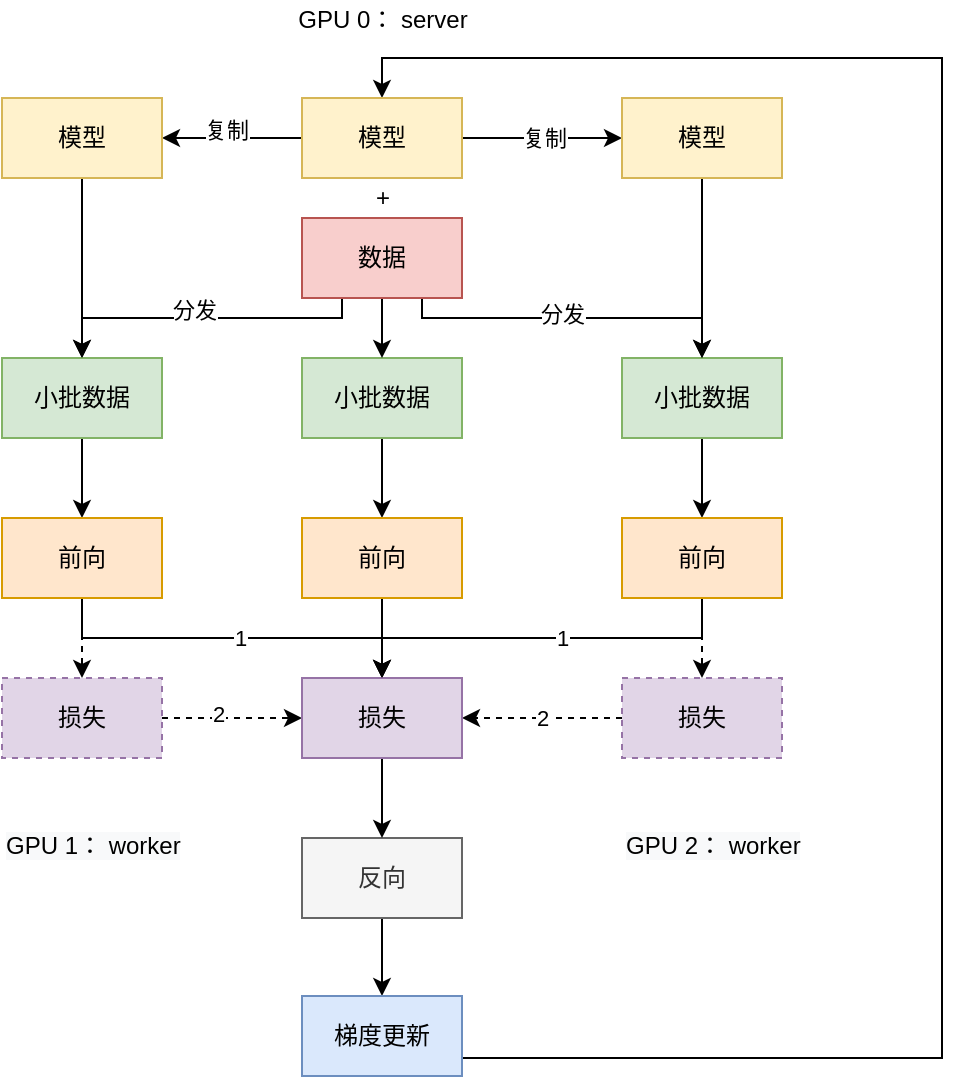 <mxfile version="14.6.1" type="github">
  <diagram id="44xOm_aFbOaxe-al7pJK" name="Page-1">
    <mxGraphModel dx="786" dy="514" grid="1" gridSize="10" guides="1" tooltips="1" connect="1" arrows="1" fold="1" page="1" pageScale="1" pageWidth="827" pageHeight="1169" math="0" shadow="0">
      <root>
        <mxCell id="0" />
        <mxCell id="1" parent="0" />
        <mxCell id="ARpYUTqPWLCl9Obt1leV-26" style="edgeStyle=orthogonalEdgeStyle;rounded=0;orthogonalLoop=1;jettySize=auto;html=1;entryX=0.5;entryY=0;entryDx=0;entryDy=0;" edge="1" parent="1" source="ARpYUTqPWLCl9Obt1leV-3" target="ARpYUTqPWLCl9Obt1leV-25">
          <mxGeometry relative="1" as="geometry" />
        </mxCell>
        <mxCell id="ARpYUTqPWLCl9Obt1leV-3" value="&lt;span&gt;小批数据&lt;/span&gt;" style="rounded=0;whiteSpace=wrap;html=1;fillColor=#d5e8d4;strokeColor=#82b366;" vertex="1" parent="1">
          <mxGeometry x="280" y="181" width="80" height="40" as="geometry" />
        </mxCell>
        <mxCell id="ARpYUTqPWLCl9Obt1leV-27" style="edgeStyle=orthogonalEdgeStyle;rounded=0;orthogonalLoop=1;jettySize=auto;html=1;entryX=0.5;entryY=0;entryDx=0;entryDy=0;" edge="1" parent="1" source="ARpYUTqPWLCl9Obt1leV-4" target="ARpYUTqPWLCl9Obt1leV-12">
          <mxGeometry relative="1" as="geometry" />
        </mxCell>
        <mxCell id="ARpYUTqPWLCl9Obt1leV-4" value="&lt;span&gt;小批数据&lt;/span&gt;" style="rounded=0;whiteSpace=wrap;html=1;fillColor=#d5e8d4;strokeColor=#82b366;" vertex="1" parent="1">
          <mxGeometry x="440" y="181" width="80" height="40" as="geometry" />
        </mxCell>
        <mxCell id="ARpYUTqPWLCl9Obt1leV-22" style="edgeStyle=orthogonalEdgeStyle;rounded=0;orthogonalLoop=1;jettySize=auto;html=1;exitX=0.25;exitY=1;exitDx=0;exitDy=0;entryX=0.5;entryY=0;entryDx=0;entryDy=0;" edge="1" parent="1" source="ARpYUTqPWLCl9Obt1leV-5" target="ARpYUTqPWLCl9Obt1leV-6">
          <mxGeometry relative="1" as="geometry">
            <Array as="points">
              <mxPoint x="300" y="161" />
              <mxPoint x="170" y="161" />
            </Array>
          </mxGeometry>
        </mxCell>
        <mxCell id="ARpYUTqPWLCl9Obt1leV-62" value="分发" style="edgeLabel;html=1;align=center;verticalAlign=middle;resizable=0;points=[];" vertex="1" connectable="0" parent="ARpYUTqPWLCl9Obt1leV-22">
          <mxGeometry x="0.05" y="-4" relative="1" as="geometry">
            <mxPoint as="offset" />
          </mxGeometry>
        </mxCell>
        <mxCell id="ARpYUTqPWLCl9Obt1leV-23" style="edgeStyle=orthogonalEdgeStyle;rounded=0;orthogonalLoop=1;jettySize=auto;html=1;exitX=0.75;exitY=1;exitDx=0;exitDy=0;entryX=0.5;entryY=0;entryDx=0;entryDy=0;" edge="1" parent="1" source="ARpYUTqPWLCl9Obt1leV-5" target="ARpYUTqPWLCl9Obt1leV-4">
          <mxGeometry relative="1" as="geometry">
            <Array as="points">
              <mxPoint x="340" y="161" />
              <mxPoint x="480" y="161" />
            </Array>
          </mxGeometry>
        </mxCell>
        <mxCell id="ARpYUTqPWLCl9Obt1leV-64" value="分发" style="edgeLabel;html=1;align=center;verticalAlign=middle;resizable=0;points=[];" vertex="1" connectable="0" parent="ARpYUTqPWLCl9Obt1leV-23">
          <mxGeometry x="-0.059" y="2" relative="1" as="geometry">
            <mxPoint as="offset" />
          </mxGeometry>
        </mxCell>
        <mxCell id="ARpYUTqPWLCl9Obt1leV-61" style="edgeStyle=orthogonalEdgeStyle;rounded=0;orthogonalLoop=1;jettySize=auto;html=1;entryX=0.5;entryY=0;entryDx=0;entryDy=0;" edge="1" parent="1" source="ARpYUTqPWLCl9Obt1leV-5" target="ARpYUTqPWLCl9Obt1leV-3">
          <mxGeometry relative="1" as="geometry" />
        </mxCell>
        <mxCell id="ARpYUTqPWLCl9Obt1leV-5" value="&lt;span&gt;数据&lt;/span&gt;" style="rounded=0;whiteSpace=wrap;html=1;fillColor=#f8cecc;strokeColor=#b85450;" vertex="1" parent="1">
          <mxGeometry x="280" y="111" width="80" height="40" as="geometry" />
        </mxCell>
        <mxCell id="ARpYUTqPWLCl9Obt1leV-24" style="edgeStyle=orthogonalEdgeStyle;rounded=0;orthogonalLoop=1;jettySize=auto;html=1;exitX=0.5;exitY=1;exitDx=0;exitDy=0;entryX=0.5;entryY=0;entryDx=0;entryDy=0;" edge="1" parent="1" source="ARpYUTqPWLCl9Obt1leV-6" target="ARpYUTqPWLCl9Obt1leV-10">
          <mxGeometry relative="1" as="geometry" />
        </mxCell>
        <mxCell id="ARpYUTqPWLCl9Obt1leV-6" value="小批数据" style="rounded=0;whiteSpace=wrap;html=1;fillColor=#d5e8d4;strokeColor=#82b366;" vertex="1" parent="1">
          <mxGeometry x="130" y="181" width="80" height="40" as="geometry" />
        </mxCell>
        <mxCell id="ARpYUTqPWLCl9Obt1leV-43" value="" style="edgeStyle=orthogonalEdgeStyle;rounded=0;orthogonalLoop=1;jettySize=auto;html=1;dashed=1;" edge="1" parent="1" source="ARpYUTqPWLCl9Obt1leV-9" target="ARpYUTqPWLCl9Obt1leV-16">
          <mxGeometry relative="1" as="geometry" />
        </mxCell>
        <mxCell id="ARpYUTqPWLCl9Obt1leV-44" value="2" style="edgeLabel;html=1;align=center;verticalAlign=middle;resizable=0;points=[];" vertex="1" connectable="0" parent="ARpYUTqPWLCl9Obt1leV-43">
          <mxGeometry x="-0.2" y="2" relative="1" as="geometry">
            <mxPoint as="offset" />
          </mxGeometry>
        </mxCell>
        <mxCell id="ARpYUTqPWLCl9Obt1leV-9" value="损失" style="rounded=0;whiteSpace=wrap;html=1;fillColor=#e1d5e7;strokeColor=#9673a6;dashed=1;" vertex="1" parent="1">
          <mxGeometry x="130" y="341" width="80" height="40" as="geometry" />
        </mxCell>
        <mxCell id="ARpYUTqPWLCl9Obt1leV-31" style="edgeStyle=orthogonalEdgeStyle;rounded=0;orthogonalLoop=1;jettySize=auto;html=1;entryX=0.5;entryY=0;entryDx=0;entryDy=0;" edge="1" parent="1" source="ARpYUTqPWLCl9Obt1leV-10" target="ARpYUTqPWLCl9Obt1leV-16">
          <mxGeometry relative="1" as="geometry">
            <Array as="points">
              <mxPoint x="170" y="321" />
              <mxPoint x="320" y="321" />
            </Array>
          </mxGeometry>
        </mxCell>
        <mxCell id="ARpYUTqPWLCl9Obt1leV-41" value="1" style="edgeLabel;html=1;align=center;verticalAlign=middle;resizable=0;points=[];" vertex="1" connectable="0" parent="ARpYUTqPWLCl9Obt1leV-31">
          <mxGeometry x="0.042" relative="1" as="geometry">
            <mxPoint as="offset" />
          </mxGeometry>
        </mxCell>
        <mxCell id="ARpYUTqPWLCl9Obt1leV-37" style="edgeStyle=orthogonalEdgeStyle;rounded=0;orthogonalLoop=1;jettySize=auto;html=1;exitX=0.5;exitY=1;exitDx=0;exitDy=0;entryX=0.5;entryY=0;entryDx=0;entryDy=0;dashed=1;" edge="1" parent="1" source="ARpYUTqPWLCl9Obt1leV-10" target="ARpYUTqPWLCl9Obt1leV-9">
          <mxGeometry relative="1" as="geometry" />
        </mxCell>
        <mxCell id="ARpYUTqPWLCl9Obt1leV-10" value="前向" style="rounded=0;whiteSpace=wrap;html=1;fillColor=#ffe6cc;strokeColor=#d79b00;" vertex="1" parent="1">
          <mxGeometry x="130" y="261" width="80" height="40" as="geometry" />
        </mxCell>
        <mxCell id="ARpYUTqPWLCl9Obt1leV-38" style="edgeStyle=orthogonalEdgeStyle;rounded=0;orthogonalLoop=1;jettySize=auto;html=1;entryX=1;entryY=0.5;entryDx=0;entryDy=0;dashed=1;" edge="1" parent="1" source="ARpYUTqPWLCl9Obt1leV-11" target="ARpYUTqPWLCl9Obt1leV-16">
          <mxGeometry relative="1" as="geometry" />
        </mxCell>
        <mxCell id="ARpYUTqPWLCl9Obt1leV-42" value="2" style="edgeLabel;html=1;align=center;verticalAlign=middle;resizable=0;points=[];" vertex="1" connectable="0" parent="ARpYUTqPWLCl9Obt1leV-38">
          <mxGeometry x="-0.2" relative="1" as="geometry">
            <mxPoint x="-8" as="offset" />
          </mxGeometry>
        </mxCell>
        <mxCell id="ARpYUTqPWLCl9Obt1leV-11" value="损失" style="rounded=0;whiteSpace=wrap;html=1;fillColor=#e1d5e7;strokeColor=#9673a6;dashed=1;" vertex="1" parent="1">
          <mxGeometry x="440" y="341" width="80" height="40" as="geometry" />
        </mxCell>
        <mxCell id="ARpYUTqPWLCl9Obt1leV-28" style="edgeStyle=orthogonalEdgeStyle;rounded=0;orthogonalLoop=1;jettySize=auto;html=1;exitX=0.5;exitY=1;exitDx=0;exitDy=0;entryX=0.5;entryY=0;entryDx=0;entryDy=0;" edge="1" parent="1" source="ARpYUTqPWLCl9Obt1leV-12" target="ARpYUTqPWLCl9Obt1leV-16">
          <mxGeometry relative="1" as="geometry">
            <Array as="points">
              <mxPoint x="480" y="321" />
              <mxPoint x="320" y="321" />
            </Array>
          </mxGeometry>
        </mxCell>
        <mxCell id="ARpYUTqPWLCl9Obt1leV-40" value="1" style="edgeLabel;html=1;align=center;verticalAlign=middle;resizable=0;points=[];" vertex="1" connectable="0" parent="ARpYUTqPWLCl9Obt1leV-28">
          <mxGeometry x="-0.1" relative="1" as="geometry">
            <mxPoint as="offset" />
          </mxGeometry>
        </mxCell>
        <mxCell id="ARpYUTqPWLCl9Obt1leV-35" style="edgeStyle=orthogonalEdgeStyle;rounded=0;orthogonalLoop=1;jettySize=auto;html=1;entryX=0.5;entryY=0;entryDx=0;entryDy=0;dashed=1;" edge="1" parent="1" source="ARpYUTqPWLCl9Obt1leV-12" target="ARpYUTqPWLCl9Obt1leV-11">
          <mxGeometry relative="1" as="geometry" />
        </mxCell>
        <mxCell id="ARpYUTqPWLCl9Obt1leV-12" value="前向" style="rounded=0;whiteSpace=wrap;html=1;fillColor=#ffe6cc;strokeColor=#d79b00;" vertex="1" parent="1">
          <mxGeometry x="440" y="261" width="80" height="40" as="geometry" />
        </mxCell>
        <mxCell id="ARpYUTqPWLCl9Obt1leV-34" value="" style="edgeStyle=orthogonalEdgeStyle;rounded=0;orthogonalLoop=1;jettySize=auto;html=1;" edge="1" parent="1" source="ARpYUTqPWLCl9Obt1leV-15" target="ARpYUTqPWLCl9Obt1leV-17">
          <mxGeometry relative="1" as="geometry" />
        </mxCell>
        <mxCell id="ARpYUTqPWLCl9Obt1leV-15" value="反向" style="rounded=0;whiteSpace=wrap;html=1;fillColor=#f5f5f5;strokeColor=#666666;fontColor=#333333;" vertex="1" parent="1">
          <mxGeometry x="280" y="421" width="80" height="40" as="geometry" />
        </mxCell>
        <mxCell id="ARpYUTqPWLCl9Obt1leV-33" value="" style="edgeStyle=orthogonalEdgeStyle;rounded=0;orthogonalLoop=1;jettySize=auto;html=1;" edge="1" parent="1" source="ARpYUTqPWLCl9Obt1leV-16" target="ARpYUTqPWLCl9Obt1leV-15">
          <mxGeometry relative="1" as="geometry" />
        </mxCell>
        <mxCell id="ARpYUTqPWLCl9Obt1leV-16" value="损失" style="rounded=0;whiteSpace=wrap;html=1;fillColor=#e1d5e7;strokeColor=#9673a6;" vertex="1" parent="1">
          <mxGeometry x="280" y="341" width="80" height="40" as="geometry" />
        </mxCell>
        <mxCell id="ARpYUTqPWLCl9Obt1leV-73" style="edgeStyle=orthogonalEdgeStyle;rounded=0;orthogonalLoop=1;jettySize=auto;html=1;entryX=0.5;entryY=0;entryDx=0;entryDy=0;" edge="1" parent="1" source="ARpYUTqPWLCl9Obt1leV-17" target="ARpYUTqPWLCl9Obt1leV-58">
          <mxGeometry relative="1" as="geometry">
            <Array as="points">
              <mxPoint x="600" y="531" />
              <mxPoint x="600" y="31" />
              <mxPoint x="320" y="31" />
            </Array>
          </mxGeometry>
        </mxCell>
        <mxCell id="ARpYUTqPWLCl9Obt1leV-17" value="梯度更新" style="rounded=0;whiteSpace=wrap;html=1;fillColor=#dae8fc;strokeColor=#6c8ebf;" vertex="1" parent="1">
          <mxGeometry x="280" y="500" width="80" height="40" as="geometry" />
        </mxCell>
        <mxCell id="ARpYUTqPWLCl9Obt1leV-32" style="edgeStyle=orthogonalEdgeStyle;rounded=0;orthogonalLoop=1;jettySize=auto;html=1;" edge="1" parent="1" source="ARpYUTqPWLCl9Obt1leV-25">
          <mxGeometry relative="1" as="geometry">
            <mxPoint x="320" y="341" as="targetPoint" />
          </mxGeometry>
        </mxCell>
        <mxCell id="ARpYUTqPWLCl9Obt1leV-25" value="前向" style="rounded=0;whiteSpace=wrap;html=1;fillColor=#ffe6cc;strokeColor=#d79b00;" vertex="1" parent="1">
          <mxGeometry x="280" y="261" width="80" height="40" as="geometry" />
        </mxCell>
        <mxCell id="ARpYUTqPWLCl9Obt1leV-52" value="GPU 0： server" style="text;html=1;align=center;verticalAlign=middle;resizable=0;points=[];autosize=1;strokeColor=none;" vertex="1" parent="1">
          <mxGeometry x="270" y="2" width="100" height="20" as="geometry" />
        </mxCell>
        <mxCell id="ARpYUTqPWLCl9Obt1leV-53" value="&lt;span style=&quot;color: rgb(0 , 0 , 0) ; font-family: &amp;#34;helvetica&amp;#34; ; font-size: 12px ; font-style: normal ; font-weight: 400 ; letter-spacing: normal ; text-align: center ; text-indent: 0px ; text-transform: none ; word-spacing: 0px ; background-color: rgb(248 , 249 , 250) ; display: inline ; float: none&quot;&gt;GPU 1： worker&lt;/span&gt;" style="text;whiteSpace=wrap;html=1;" vertex="1" parent="1">
          <mxGeometry x="130" y="411" width="110" height="30" as="geometry" />
        </mxCell>
        <mxCell id="ARpYUTqPWLCl9Obt1leV-54" value="&lt;span style=&quot;color: rgb(0 , 0 , 0) ; font-family: &amp;#34;helvetica&amp;#34; ; font-size: 12px ; font-style: normal ; font-weight: 400 ; letter-spacing: normal ; text-align: center ; text-indent: 0px ; text-transform: none ; word-spacing: 0px ; background-color: rgb(248 , 249 , 250) ; display: inline ; float: none&quot;&gt;GPU 2： worker&lt;/span&gt;" style="text;whiteSpace=wrap;html=1;" vertex="1" parent="1">
          <mxGeometry x="440" y="411" width="110" height="30" as="geometry" />
        </mxCell>
        <mxCell id="ARpYUTqPWLCl9Obt1leV-68" value="" style="edgeStyle=orthogonalEdgeStyle;rounded=0;orthogonalLoop=1;jettySize=auto;html=1;" edge="1" parent="1" source="ARpYUTqPWLCl9Obt1leV-58" target="ARpYUTqPWLCl9Obt1leV-66">
          <mxGeometry relative="1" as="geometry" />
        </mxCell>
        <mxCell id="ARpYUTqPWLCl9Obt1leV-75" value="复制" style="edgeLabel;html=1;align=center;verticalAlign=middle;resizable=0;points=[];" vertex="1" connectable="0" parent="ARpYUTqPWLCl9Obt1leV-68">
          <mxGeometry x="0.086" y="-4" relative="1" as="geometry">
            <mxPoint as="offset" />
          </mxGeometry>
        </mxCell>
        <mxCell id="ARpYUTqPWLCl9Obt1leV-74" style="edgeStyle=orthogonalEdgeStyle;rounded=0;orthogonalLoop=1;jettySize=auto;html=1;entryX=0;entryY=0.5;entryDx=0;entryDy=0;" edge="1" parent="1" source="ARpYUTqPWLCl9Obt1leV-58" target="ARpYUTqPWLCl9Obt1leV-67">
          <mxGeometry relative="1" as="geometry" />
        </mxCell>
        <mxCell id="ARpYUTqPWLCl9Obt1leV-76" value="复制" style="edgeLabel;html=1;align=center;verticalAlign=middle;resizable=0;points=[];" vertex="1" connectable="0" parent="ARpYUTqPWLCl9Obt1leV-74">
          <mxGeometry x="0.025" relative="1" as="geometry">
            <mxPoint as="offset" />
          </mxGeometry>
        </mxCell>
        <mxCell id="ARpYUTqPWLCl9Obt1leV-58" value="模型" style="rounded=0;whiteSpace=wrap;html=1;fillColor=#fff2cc;strokeColor=#d6b656;" vertex="1" parent="1">
          <mxGeometry x="280" y="51" width="80" height="40" as="geometry" />
        </mxCell>
        <mxCell id="ARpYUTqPWLCl9Obt1leV-69" value="" style="edgeStyle=orthogonalEdgeStyle;rounded=0;orthogonalLoop=1;jettySize=auto;html=1;" edge="1" parent="1" source="ARpYUTqPWLCl9Obt1leV-66" target="ARpYUTqPWLCl9Obt1leV-6">
          <mxGeometry relative="1" as="geometry" />
        </mxCell>
        <mxCell id="ARpYUTqPWLCl9Obt1leV-66" value="模型" style="rounded=0;whiteSpace=wrap;html=1;fillColor=#fff2cc;strokeColor=#d6b656;" vertex="1" parent="1">
          <mxGeometry x="130" y="51" width="80" height="40" as="geometry" />
        </mxCell>
        <mxCell id="ARpYUTqPWLCl9Obt1leV-72" value="" style="edgeStyle=orthogonalEdgeStyle;rounded=0;orthogonalLoop=1;jettySize=auto;html=1;" edge="1" parent="1" source="ARpYUTqPWLCl9Obt1leV-67" target="ARpYUTqPWLCl9Obt1leV-4">
          <mxGeometry relative="1" as="geometry" />
        </mxCell>
        <mxCell id="ARpYUTqPWLCl9Obt1leV-67" value="模型" style="rounded=0;whiteSpace=wrap;html=1;fillColor=#fff2cc;strokeColor=#d6b656;" vertex="1" parent="1">
          <mxGeometry x="440" y="51" width="80" height="40" as="geometry" />
        </mxCell>
        <mxCell id="ARpYUTqPWLCl9Obt1leV-71" value="+" style="text;html=1;align=center;verticalAlign=middle;resizable=0;points=[];autosize=1;strokeColor=none;" vertex="1" parent="1">
          <mxGeometry x="310" y="91" width="20" height="20" as="geometry" />
        </mxCell>
      </root>
    </mxGraphModel>
  </diagram>
</mxfile>
